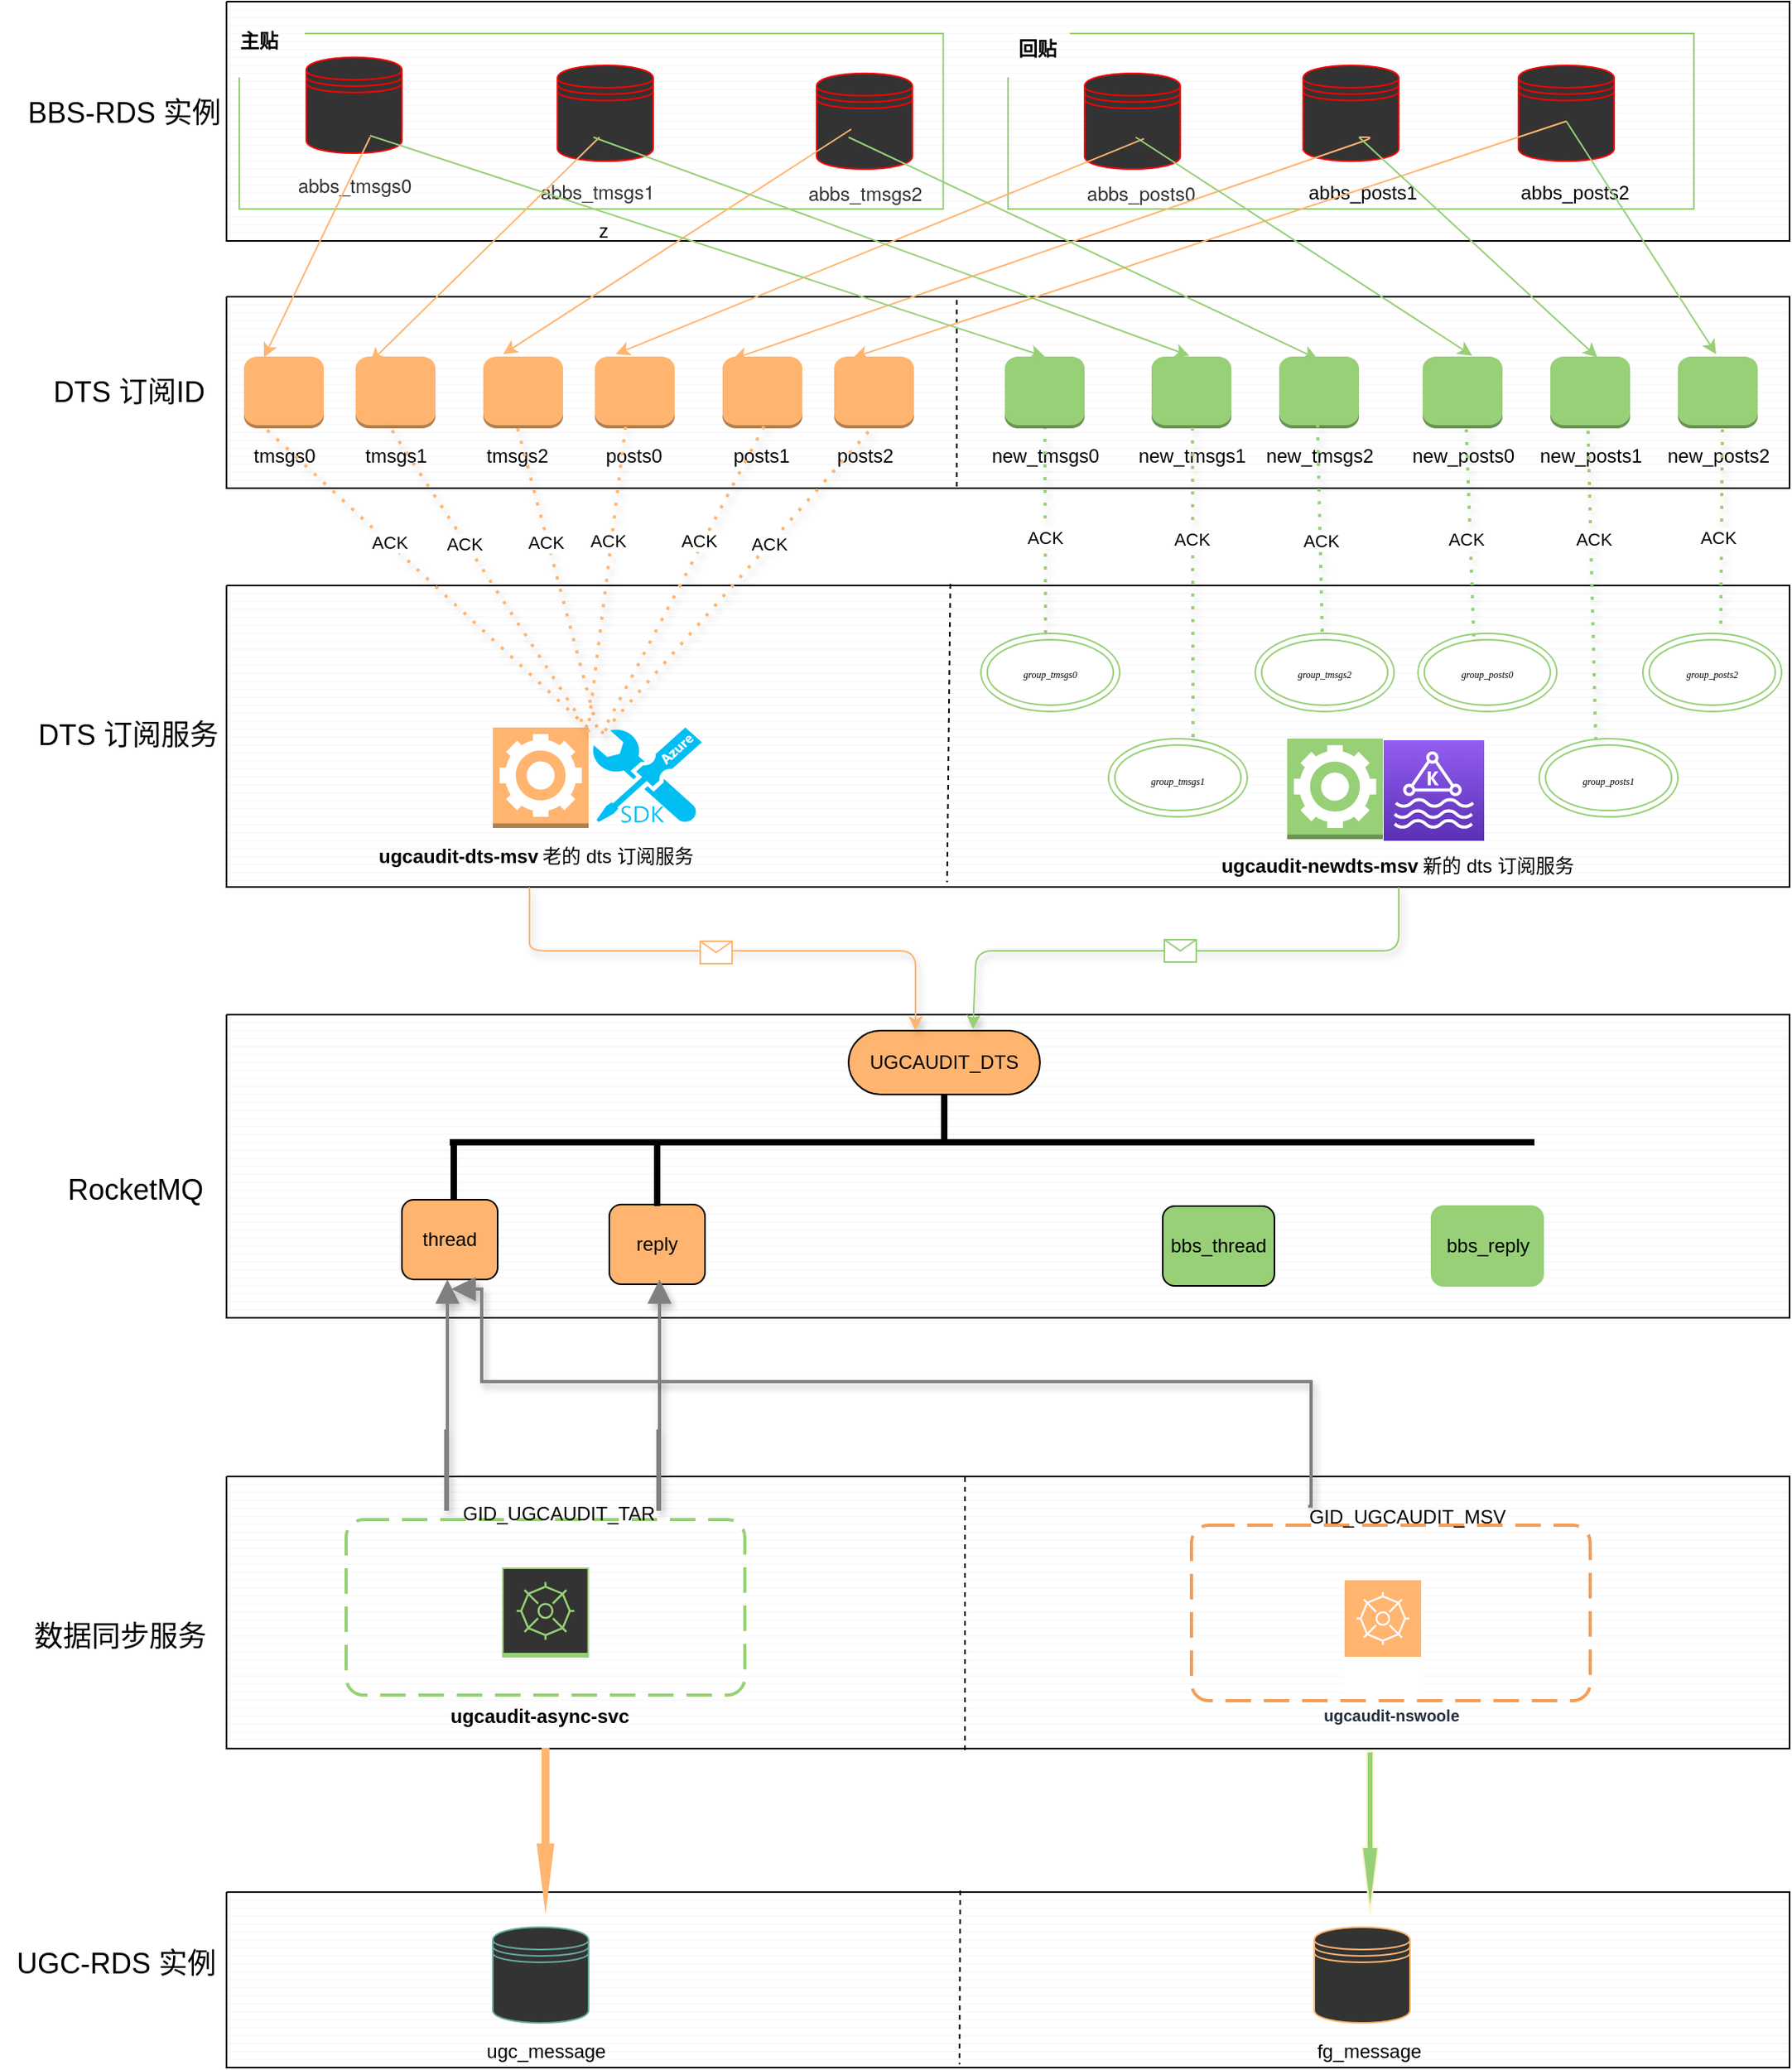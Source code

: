 <mxfile version="14.9.9" type="github">
  <diagram id="wFE0QG_FPsp0jaGvCLVb" name="Page-1">
    <mxGraphModel dx="2516" dy="771" grid="1" gridSize="10" guides="1" tooltips="1" connect="1" arrows="1" fold="1" page="1" pageScale="1" pageWidth="850" pageHeight="1100" math="0" shadow="0">
      <root>
        <mxCell id="0" />
        <mxCell id="1" parent="0" />
        <mxCell id="Ohz8SHrbHRsh5rSiHTiS-2" value="" style="verticalLabelPosition=bottom;verticalAlign=top;html=1;shape=mxgraph.basic.patternFillRect;fillStyle=hor;step=5;fillStrokeWidth=0.2;fillStrokeColor=#dddddd;" vertex="1" parent="1">
          <mxGeometry x="60" y="95" width="980" height="150" as="geometry" />
        </mxCell>
        <mxCell id="Ohz8SHrbHRsh5rSiHTiS-4" value="&lt;font style=&quot;font-size: 18px&quot;&gt;BBS-RDS&amp;nbsp;实例&amp;nbsp;&lt;/font&gt;" style="text;html=1;align=center;verticalAlign=middle;resizable=0;points=[];autosize=1;strokeColor=none;" vertex="1" parent="1">
          <mxGeometry x="-72" y="155" width="140" height="20" as="geometry" />
        </mxCell>
        <mxCell id="Ohz8SHrbHRsh5rSiHTiS-11" value="" style="verticalLabelPosition=bottom;verticalAlign=top;html=1;shape=mxgraph.basic.patternFillRect;fillStyle=hor;step=5;fillStrokeWidth=0.2;fillStrokeColor=#dddddd;" vertex="1" parent="1">
          <mxGeometry x="60" y="280" width="980" height="120" as="geometry" />
        </mxCell>
        <mxCell id="Ohz8SHrbHRsh5rSiHTiS-18" value="" style="outlineConnect=0;dashed=0;verticalLabelPosition=bottom;verticalAlign=top;align=center;html=1;shape=mxgraph.aws3.instance;fillColor=#97D077;gradientColor=none;" vertex="1" parent="1">
          <mxGeometry x="548" y="317.5" width="50" height="45" as="geometry" />
        </mxCell>
        <mxCell id="Ohz8SHrbHRsh5rSiHTiS-24" value="&lt;font style=&quot;font-size: 18px&quot;&gt;DTS&amp;nbsp;订阅ID&amp;nbsp;&lt;/font&gt;" style="text;html=1;align=center;verticalAlign=middle;resizable=0;points=[];autosize=1;strokeColor=none;" vertex="1" parent="1">
          <mxGeometry x="-59" y="330" width="120" height="20" as="geometry" />
        </mxCell>
        <mxCell id="Ohz8SHrbHRsh5rSiHTiS-25" value="" style="verticalLabelPosition=bottom;verticalAlign=top;html=1;shape=mxgraph.basic.patternFillRect;fillStyle=hor;step=5;fillStrokeWidth=0.2;fillStrokeColor=#dddddd;" vertex="1" parent="1">
          <mxGeometry x="60" y="460.96" width="980" height="189.04" as="geometry" />
        </mxCell>
        <mxCell id="Ohz8SHrbHRsh5rSiHTiS-26" value="&lt;font style=&quot;font-size: 18px&quot;&gt;DTS&amp;nbsp;订阅服务&lt;/font&gt;" style="text;html=1;align=center;verticalAlign=middle;resizable=0;points=[];autosize=1;strokeColor=none;" vertex="1" parent="1">
          <mxGeometry x="-67" y="545.48" width="130" height="20" as="geometry" />
        </mxCell>
        <mxCell id="Ohz8SHrbHRsh5rSiHTiS-27" value="" style="outlineConnect=0;dashed=0;verticalLabelPosition=bottom;verticalAlign=top;align=center;html=1;shape=mxgraph.aws3.worker;fillColor=#FFB570;gradientColor=none;" vertex="1" parent="1">
          <mxGeometry x="227" y="550" width="60" height="63" as="geometry" />
        </mxCell>
        <mxCell id="Ohz8SHrbHRsh5rSiHTiS-28" value="" style="outlineConnect=0;dashed=0;verticalLabelPosition=bottom;verticalAlign=top;align=center;html=1;shape=mxgraph.aws3.worker;fillColor=#97D077;gradientColor=none;" vertex="1" parent="1">
          <mxGeometry x="725" y="556.98" width="60" height="63" as="geometry" />
        </mxCell>
        <mxCell id="Ohz8SHrbHRsh5rSiHTiS-29" value="" style="endArrow=none;dashed=1;html=1;entryX=0.459;entryY=0;entryDx=0;entryDy=0;entryPerimeter=0;exitX=0.459;exitY=0.992;exitDx=0;exitDy=0;exitPerimeter=0;" edge="1" parent="1">
          <mxGeometry width="50" height="50" relative="1" as="geometry">
            <mxPoint x="517.82" y="399.04" as="sourcePoint" />
            <mxPoint x="517.82" y="280" as="targetPoint" />
          </mxGeometry>
        </mxCell>
        <mxCell id="Ohz8SHrbHRsh5rSiHTiS-30" value="" style="endArrow=none;dashed=1;html=1;exitX=0.459;exitY=-0.008;exitDx=0;exitDy=0;exitPerimeter=0;entryX=0.461;entryY=0.984;entryDx=0;entryDy=0;entryPerimeter=0;" edge="1" parent="1" target="Ohz8SHrbHRsh5rSiHTiS-25">
          <mxGeometry width="50" height="50" relative="1" as="geometry">
            <mxPoint x="513.82" y="460" as="sourcePoint" />
            <mxPoint x="512.84" y="580.96" as="targetPoint" />
          </mxGeometry>
        </mxCell>
        <mxCell id="Ohz8SHrbHRsh5rSiHTiS-36" value="" style="outlineConnect=0;dashed=0;verticalLabelPosition=bottom;verticalAlign=top;align=center;html=1;shape=mxgraph.aws3.instance;fillColor=#97D077;gradientColor=none;" vertex="1" parent="1">
          <mxGeometry x="640" y="317.5" width="50" height="45" as="geometry" />
        </mxCell>
        <mxCell id="Ohz8SHrbHRsh5rSiHTiS-37" value="" style="outlineConnect=0;dashed=0;verticalLabelPosition=bottom;verticalAlign=top;align=center;html=1;shape=mxgraph.aws3.instance;fillColor=#97D077;gradientColor=none;" vertex="1" parent="1">
          <mxGeometry x="720" y="317.5" width="50" height="45" as="geometry" />
        </mxCell>
        <mxCell id="Ohz8SHrbHRsh5rSiHTiS-38" value="" style="outlineConnect=0;dashed=0;verticalLabelPosition=bottom;verticalAlign=top;align=center;html=1;shape=mxgraph.aws3.instance;fillColor=#97D077;gradientColor=none;" vertex="1" parent="1">
          <mxGeometry x="810" y="317.5" width="50" height="45" as="geometry" />
        </mxCell>
        <mxCell id="Ohz8SHrbHRsh5rSiHTiS-39" value="" style="outlineConnect=0;dashed=0;verticalLabelPosition=bottom;verticalAlign=top;align=center;html=1;shape=mxgraph.aws3.instance;fillColor=#97D077;gradientColor=none;" vertex="1" parent="1">
          <mxGeometry x="890" y="317.5" width="50" height="45" as="geometry" />
        </mxCell>
        <mxCell id="Ohz8SHrbHRsh5rSiHTiS-40" value="" style="outlineConnect=0;dashed=0;verticalLabelPosition=bottom;verticalAlign=top;align=center;html=1;shape=mxgraph.aws3.instance;fillColor=#97D077;gradientColor=none;" vertex="1" parent="1">
          <mxGeometry x="970" y="317.5" width="50" height="45" as="geometry" />
        </mxCell>
        <mxCell id="Ohz8SHrbHRsh5rSiHTiS-42" value="" style="outlineConnect=0;dashed=0;verticalLabelPosition=bottom;verticalAlign=top;align=center;html=1;shape=mxgraph.aws3.instance;fillColor=#FFB570;gradientColor=none;" vertex="1" parent="1">
          <mxGeometry x="71" y="317.5" width="50" height="45" as="geometry" />
        </mxCell>
        <mxCell id="Ohz8SHrbHRsh5rSiHTiS-43" value="" style="outlineConnect=0;dashed=0;verticalLabelPosition=bottom;verticalAlign=top;align=center;html=1;shape=mxgraph.aws3.instance;fillColor=#FFB570;gradientColor=none;" vertex="1" parent="1">
          <mxGeometry x="371" y="317.5" width="50" height="45" as="geometry" />
        </mxCell>
        <mxCell id="Ohz8SHrbHRsh5rSiHTiS-44" value="" style="outlineConnect=0;dashed=0;verticalLabelPosition=bottom;verticalAlign=top;align=center;html=1;shape=mxgraph.aws3.instance;fillColor=#FFB570;gradientColor=none;" vertex="1" parent="1">
          <mxGeometry x="441" y="317.5" width="50" height="45" as="geometry" />
        </mxCell>
        <mxCell id="Ohz8SHrbHRsh5rSiHTiS-45" value="" style="outlineConnect=0;dashed=0;verticalLabelPosition=bottom;verticalAlign=top;align=center;html=1;shape=mxgraph.aws3.instance;fillColor=#FFB570;gradientColor=none;" vertex="1" parent="1">
          <mxGeometry x="291" y="317.5" width="50" height="45" as="geometry" />
        </mxCell>
        <mxCell id="Ohz8SHrbHRsh5rSiHTiS-46" value="" style="outlineConnect=0;dashed=0;verticalLabelPosition=bottom;verticalAlign=top;align=center;html=1;shape=mxgraph.aws3.instance;fillColor=#FFB570;gradientColor=none;" vertex="1" parent="1">
          <mxGeometry x="221" y="317.5" width="50" height="45" as="geometry" />
        </mxCell>
        <mxCell id="Ohz8SHrbHRsh5rSiHTiS-47" value="" style="outlineConnect=0;dashed=0;verticalLabelPosition=bottom;verticalAlign=top;align=center;html=1;shape=mxgraph.aws3.instance;fillColor=#FFB570;gradientColor=none;" vertex="1" parent="1">
          <mxGeometry x="141" y="317.5" width="50" height="45" as="geometry" />
        </mxCell>
        <mxCell id="Ohz8SHrbHRsh5rSiHTiS-48" value="老的 dts&amp;nbsp;订阅服务" style="text;html=1;align=center;verticalAlign=middle;resizable=0;points=[];autosize=1;strokeColor=none;" vertex="1" parent="1">
          <mxGeometry x="250" y="620.98" width="110" height="20" as="geometry" />
        </mxCell>
        <mxCell id="Ohz8SHrbHRsh5rSiHTiS-49" value="&lt;b&gt;ugcaudit-dts-msv&lt;/b&gt;" style="text;html=1;align=center;verticalAlign=middle;resizable=0;points=[];autosize=1;strokeColor=none;" vertex="1" parent="1">
          <mxGeometry x="145" y="620.98" width="120" height="20" as="geometry" />
        </mxCell>
        <mxCell id="Ohz8SHrbHRsh5rSiHTiS-50" value="" style="verticalLabelPosition=bottom;verticalAlign=top;html=1;shape=mxgraph.basic.patternFillRect;fillStyle=hor;step=5;fillStrokeWidth=0.2;fillStrokeColor=#dddddd;" vertex="1" parent="1">
          <mxGeometry x="60" y="730" width="980" height="190" as="geometry" />
        </mxCell>
        <mxCell id="Ohz8SHrbHRsh5rSiHTiS-52" value="&lt;font style=&quot;font-size: 18px&quot;&gt;RocketMQ&amp;nbsp;&lt;/font&gt;" style="text;html=1;align=center;verticalAlign=middle;resizable=0;points=[];autosize=1;strokeColor=none;" vertex="1" parent="1">
          <mxGeometry x="-50" y="830" width="110" height="20" as="geometry" />
        </mxCell>
        <mxCell id="Ohz8SHrbHRsh5rSiHTiS-54" value="UGCAUDIT_DTS" style="rounded=1;whiteSpace=wrap;html=1;fillColor=#FFB570;arcSize=50;" vertex="1" parent="1">
          <mxGeometry x="450" y="740" width="120" height="40" as="geometry" />
        </mxCell>
        <mxCell id="Ohz8SHrbHRsh5rSiHTiS-55" value="thread" style="rounded=1;whiteSpace=wrap;html=1;fillColor=#FFB570;" vertex="1" parent="1">
          <mxGeometry x="170" y="846" width="60" height="50" as="geometry" />
        </mxCell>
        <mxCell id="Ohz8SHrbHRsh5rSiHTiS-57" value="reply" style="rounded=1;whiteSpace=wrap;html=1;fillColor=#FFB570;" vertex="1" parent="1">
          <mxGeometry x="300" y="849" width="60" height="50" as="geometry" />
        </mxCell>
        <mxCell id="Ohz8SHrbHRsh5rSiHTiS-59" value="bbs_reply" style="rounded=1;whiteSpace=wrap;html=1;fillColor=#97D077;strokeColor=#97D077;" vertex="1" parent="1">
          <mxGeometry x="815.5" y="850" width="70" height="50" as="geometry" />
        </mxCell>
        <mxCell id="Ohz8SHrbHRsh5rSiHTiS-60" value="bbs_thread" style="rounded=1;whiteSpace=wrap;html=1;fillColor=#97D077;" vertex="1" parent="1">
          <mxGeometry x="647" y="850" width="70" height="50" as="geometry" />
        </mxCell>
        <mxCell id="Ohz8SHrbHRsh5rSiHTiS-61" value="" style="verticalLabelPosition=bottom;verticalAlign=top;html=1;shape=mxgraph.basic.patternFillRect;fillStyle=hor;step=5;fillStrokeWidth=0.2;fillStrokeColor=#dddddd;" vertex="1" parent="1">
          <mxGeometry x="60" y="1019.5" width="980" height="170.5" as="geometry" />
        </mxCell>
        <mxCell id="Ohz8SHrbHRsh5rSiHTiS-62" value="&lt;font style=&quot;font-size: 18px&quot;&gt;数据同步服务&lt;/font&gt;" style="text;html=1;align=center;verticalAlign=middle;resizable=0;points=[];autosize=1;strokeColor=none;" vertex="1" parent="1">
          <mxGeometry x="-67" y="1110" width="120" height="20" as="geometry" />
        </mxCell>
        <mxCell id="Ohz8SHrbHRsh5rSiHTiS-64" value="" style="outlineConnect=0;fontColor=#232F3E;gradientColor=none;strokeColor=#ffffff;fillColor=#FFB570;dashed=0;verticalLabelPosition=middle;verticalAlign=bottom;align=center;html=1;whiteSpace=wrap;fontSize=10;fontStyle=1;spacing=3;shape=mxgraph.aws4.productIcon;prIcon=mxgraph.aws4.reserved_instance_reporting;" vertex="1" parent="1">
          <mxGeometry x="760" y="1083.5" width="50" height="76.5" as="geometry" />
        </mxCell>
        <mxCell id="Ohz8SHrbHRsh5rSiHTiS-67" value="" style="endArrow=none;dashed=1;html=1;" edge="1" parent="1">
          <mxGeometry width="50" height="50" relative="1" as="geometry">
            <mxPoint x="523" y="1020" as="sourcePoint" />
            <mxPoint x="523" y="1191" as="targetPoint" />
          </mxGeometry>
        </mxCell>
        <mxCell id="Ohz8SHrbHRsh5rSiHTiS-68" value="&lt;span style=&quot;color: rgb(35 , 47 , 62) ; font-size: 10px&quot;&gt;&lt;b&gt;ugcaudit-nswoole&lt;/b&gt;&lt;/span&gt;" style="text;html=1;align=center;verticalAlign=middle;resizable=0;points=[];autosize=1;strokeColor=none;" vertex="1" parent="1">
          <mxGeometry x="730" y="1158.5" width="120" height="20" as="geometry" />
        </mxCell>
        <mxCell id="Ohz8SHrbHRsh5rSiHTiS-69" value="&lt;b&gt;ugcaudit-async-svc&lt;/b&gt;" style="text;html=1;align=center;verticalAlign=middle;resizable=0;points=[];autosize=1;strokeColor=none;" vertex="1" parent="1">
          <mxGeometry x="191" y="1160" width="130" height="20" as="geometry" />
        </mxCell>
        <mxCell id="Ohz8SHrbHRsh5rSiHTiS-66" value="" style="outlineConnect=0;fontColor=#232F3E;gradientColor=none;strokeColor=#97D077;fillColor=#333333;dashed=0;verticalLabelPosition=middle;verticalAlign=bottom;align=center;html=1;whiteSpace=wrap;fontSize=10;fontStyle=1;spacing=3;shape=mxgraph.aws4.productIcon;prIcon=mxgraph.aws4.reserved_instance_reporting;" vertex="1" parent="1">
          <mxGeometry x="232.75" y="1076.5" width="54.5" height="56.5" as="geometry" />
        </mxCell>
        <mxCell id="Ohz8SHrbHRsh5rSiHTiS-71" value="" style="verticalLabelPosition=bottom;verticalAlign=top;html=1;shape=mxgraph.basic.patternFillRect;fillStyle=hor;step=5;fillStrokeWidth=0.2;fillStrokeColor=#dddddd;strokeColor=#000000;" vertex="1" parent="1">
          <mxGeometry x="60" y="1280" width="980" height="110" as="geometry" />
        </mxCell>
        <mxCell id="Ohz8SHrbHRsh5rSiHTiS-73" value="&lt;font style=&quot;font-size: 18px&quot;&gt;UGC-RDS 实例&amp;nbsp;&lt;/font&gt;" style="text;html=1;align=center;verticalAlign=middle;resizable=0;points=[];autosize=1;strokeColor=none;" vertex="1" parent="1">
          <mxGeometry x="-82" y="1315" width="150" height="20" as="geometry" />
        </mxCell>
        <mxCell id="Ohz8SHrbHRsh5rSiHTiS-79" value="" style="shape=datastore;whiteSpace=wrap;html=1;strokeColor=#FFB570;fillColor=#333333;" vertex="1" parent="1">
          <mxGeometry x="742" y="1302" width="60" height="60" as="geometry" />
        </mxCell>
        <mxCell id="Ohz8SHrbHRsh5rSiHTiS-80" value="" style="shape=datastore;whiteSpace=wrap;html=1;strokeColor=#FF0000;fillColor=#333333;" vertex="1" parent="1">
          <mxGeometry x="110" y="130" width="60" height="60" as="geometry" />
        </mxCell>
        <mxCell id="Ohz8SHrbHRsh5rSiHTiS-81" value="" style="shape=datastore;whiteSpace=wrap;html=1;strokeColor=#67AB9F;fillColor=#333333;" vertex="1" parent="1">
          <mxGeometry x="227" y="1302" width="60" height="60" as="geometry" />
        </mxCell>
        <mxCell id="Ohz8SHrbHRsh5rSiHTiS-83" value="" style="endArrow=none;dashed=1;html=1;entryX=0.471;entryY=0.982;entryDx=0;entryDy=0;entryPerimeter=0;" edge="1" parent="1">
          <mxGeometry width="50" height="50" relative="1" as="geometry">
            <mxPoint x="520" y="1279" as="sourcePoint" />
            <mxPoint x="519.58" y="1388.02" as="targetPoint" />
          </mxGeometry>
        </mxCell>
        <mxCell id="Ohz8SHrbHRsh5rSiHTiS-84" value="fg_message" style="text;html=1;align=center;verticalAlign=middle;resizable=0;points=[];autosize=1;strokeColor=none;" vertex="1" parent="1">
          <mxGeometry x="735.5" y="1370" width="80" height="20" as="geometry" />
        </mxCell>
        <mxCell id="Ohz8SHrbHRsh5rSiHTiS-85" value="ugc_message" style="text;html=1;align=center;verticalAlign=middle;resizable=0;points=[];autosize=1;strokeColor=none;" vertex="1" parent="1">
          <mxGeometry x="215" y="1370" width="90" height="20" as="geometry" />
        </mxCell>
        <mxCell id="Ohz8SHrbHRsh5rSiHTiS-86" value="" style="shape=datastore;whiteSpace=wrap;html=1;strokeColor=#FF0000;fillColor=#333333;" vertex="1" parent="1">
          <mxGeometry x="267.5" y="135" width="60" height="60" as="geometry" />
        </mxCell>
        <mxCell id="Ohz8SHrbHRsh5rSiHTiS-87" value="" style="shape=datastore;whiteSpace=wrap;html=1;strokeColor=#FF0000;fillColor=#333333;" vertex="1" parent="1">
          <mxGeometry x="870" y="135" width="60" height="60" as="geometry" />
        </mxCell>
        <mxCell id="Ohz8SHrbHRsh5rSiHTiS-88" value="" style="shape=datastore;whiteSpace=wrap;html=1;strokeColor=#FF0000;fillColor=#333333;" vertex="1" parent="1">
          <mxGeometry x="735" y="135" width="60" height="60" as="geometry" />
        </mxCell>
        <mxCell id="Ohz8SHrbHRsh5rSiHTiS-89" value="" style="shape=datastore;whiteSpace=wrap;html=1;strokeColor=#FF0000;fillColor=#333333;" vertex="1" parent="1">
          <mxGeometry x="598" y="140" width="60" height="60" as="geometry" />
        </mxCell>
        <mxCell id="Ohz8SHrbHRsh5rSiHTiS-90" value="" style="shape=datastore;whiteSpace=wrap;html=1;strokeColor=#FF0000;fillColor=#333333;" vertex="1" parent="1">
          <mxGeometry x="430" y="140" width="60" height="60" as="geometry" />
        </mxCell>
        <mxCell id="Ohz8SHrbHRsh5rSiHTiS-92" value="&lt;span style=&quot;color: rgb(51 , 51 , 51) ; font-family: &amp;#34;helvetica neue&amp;#34; , &amp;#34;luxi sans&amp;#34; , &amp;#34;dejavu sans&amp;#34; , &amp;#34;tahoma&amp;#34; , &amp;#34;hiragino sans gb&amp;#34; , &amp;#34;stheiti&amp;#34; , &amp;#34;microsoft yahei&amp;#34; ; font-size: 12px ; font-style: normal ; font-weight: 400 ; letter-spacing: normal ; text-indent: 0px ; text-transform: none ; word-spacing: 0px ; background-color: rgb(255 , 255 , 255) ; display: inline ; float: none&quot;&gt;abbs_posts0&lt;/span&gt;" style="text;html=1;align=center;verticalAlign=middle;resizable=0;points=[];autosize=1;strokeColor=none;" vertex="1" parent="1">
          <mxGeometry x="593" y="205" width="80" height="20" as="geometry" />
        </mxCell>
        <mxCell id="Ohz8SHrbHRsh5rSiHTiS-98" value="abbs_posts1" style="text;html=1;align=center;verticalAlign=middle;resizable=0;points=[];autosize=1;strokeColor=none;" vertex="1" parent="1">
          <mxGeometry x="732" y="205" width="80" height="20" as="geometry" />
        </mxCell>
        <mxCell id="Ohz8SHrbHRsh5rSiHTiS-99" value="abbs_posts2" style="text;html=1;align=center;verticalAlign=middle;resizable=0;points=[];autosize=1;strokeColor=none;" vertex="1" parent="1">
          <mxGeometry x="865" y="205" width="80" height="20" as="geometry" />
        </mxCell>
        <mxCell id="Ohz8SHrbHRsh5rSiHTiS-100" value="&lt;span style=&quot;color: rgb(51 , 51 , 51) ; font-family: &amp;#34;helvetica neue&amp;#34; , &amp;#34;luxi sans&amp;#34; , &amp;#34;dejavu sans&amp;#34; , &amp;#34;tahoma&amp;#34; , &amp;#34;hiragino sans gb&amp;#34; , &amp;#34;stheiti&amp;#34; , &amp;#34;microsoft yahei&amp;#34; ; background-color: rgb(255 , 255 , 255)&quot;&gt;abbs_tmsgs0&lt;/span&gt;" style="text;html=1;align=center;verticalAlign=middle;resizable=0;points=[];autosize=1;strokeColor=none;" vertex="1" parent="1">
          <mxGeometry x="95" y="200" width="90" height="20" as="geometry" />
        </mxCell>
        <mxCell id="Ohz8SHrbHRsh5rSiHTiS-101" value="&lt;span style=&quot;color: rgb(51 , 51 , 51) ; font-family: &amp;#34;helvetica neue&amp;#34; , &amp;#34;luxi sans&amp;#34; , &amp;#34;dejavu sans&amp;#34; , &amp;#34;tahoma&amp;#34; , &amp;#34;hiragino sans gb&amp;#34; , &amp;#34;stheiti&amp;#34; , &amp;#34;microsoft yahei&amp;#34; ; font-size: 12px ; font-style: normal ; font-weight: 400 ; letter-spacing: normal ; text-indent: 0px ; text-transform: none ; word-spacing: 0px ; background-color: rgb(255 , 255 , 255) ; display: inline ; float: none&quot;&gt;abbs_tmsgs1&lt;/span&gt;" style="text;whiteSpace=wrap;html=1;" vertex="1" parent="1">
          <mxGeometry x="255" y="200" width="70" height="30" as="geometry" />
        </mxCell>
        <mxCell id="Ohz8SHrbHRsh5rSiHTiS-102" value="&lt;span style=&quot;color: rgb(51 , 51 , 51) ; font-family: &amp;#34;helvetica neue&amp;#34; , &amp;#34;luxi sans&amp;#34; , &amp;#34;dejavu sans&amp;#34; , &amp;#34;tahoma&amp;#34; , &amp;#34;hiragino sans gb&amp;#34; , &amp;#34;stheiti&amp;#34; , &amp;#34;microsoft yahei&amp;#34; ; background-color: rgb(255 , 255 , 255)&quot;&gt;abbs_tmsgs2&lt;/span&gt;" style="text;html=1;align=center;verticalAlign=middle;resizable=0;points=[];autosize=1;strokeColor=none;" vertex="1" parent="1">
          <mxGeometry x="415" y="205" width="90" height="20" as="geometry" />
        </mxCell>
        <mxCell id="Ohz8SHrbHRsh5rSiHTiS-108" value="z" style="verticalLabelPosition=bottom;verticalAlign=top;html=1;shape=mxgraph.basic.polygon;polyCoords=[[0.09,0],[0.75,0],[0.97,0],[0.97,0.68],[0.97,1],[0,1],[0,0.75],[0,0.25]];polyline=1;fillColor=none;strokeColor=#97D077;" vertex="1" parent="1">
          <mxGeometry x="68" y="115" width="455" height="110" as="geometry" />
        </mxCell>
        <mxCell id="Ohz8SHrbHRsh5rSiHTiS-109" value="&lt;b&gt;主贴&lt;/b&gt;" style="text;html=1;align=center;verticalAlign=middle;resizable=0;points=[];autosize=1;strokeColor=none;" vertex="1" parent="1">
          <mxGeometry x="60" y="110" width="40" height="20" as="geometry" />
        </mxCell>
        <mxCell id="Ohz8SHrbHRsh5rSiHTiS-110" value="" style="verticalLabelPosition=bottom;verticalAlign=top;html=1;shape=mxgraph.basic.polygon;polyCoords=[[0.09,0],[0.75,0],[1,0],[1,0.65],[1,1],[0,1],[0,0.75],[0,0.25]];polyline=1;fillColor=none;strokeColor=#97D077;" vertex="1" parent="1">
          <mxGeometry x="550" y="115" width="430" height="110" as="geometry" />
        </mxCell>
        <mxCell id="Ohz8SHrbHRsh5rSiHTiS-111" value="&lt;b&gt;回贴&lt;/b&gt;" style="text;html=1;align=center;verticalAlign=middle;resizable=0;points=[];autosize=1;strokeColor=none;" vertex="1" parent="1">
          <mxGeometry x="548" y="115" width="40" height="20" as="geometry" />
        </mxCell>
        <mxCell id="Ohz8SHrbHRsh5rSiHTiS-113" value="tmsgs1" style="text;html=1;align=center;verticalAlign=middle;resizable=0;points=[];autosize=1;strokeColor=none;" vertex="1" parent="1">
          <mxGeometry x="141" y="370" width="50" height="20" as="geometry" />
        </mxCell>
        <mxCell id="Ohz8SHrbHRsh5rSiHTiS-114" value="tmsgs0" style="text;html=1;align=center;verticalAlign=middle;resizable=0;points=[];autosize=1;strokeColor=none;" vertex="1" parent="1">
          <mxGeometry x="71" y="370" width="50" height="20" as="geometry" />
        </mxCell>
        <mxCell id="Ohz8SHrbHRsh5rSiHTiS-115" value="posts0" style="text;html=1;align=center;verticalAlign=middle;resizable=0;points=[];autosize=1;strokeColor=none;" vertex="1" parent="1">
          <mxGeometry x="290" y="370" width="50" height="20" as="geometry" />
        </mxCell>
        <mxCell id="Ohz8SHrbHRsh5rSiHTiS-116" value="tmsgs2" style="text;html=1;align=center;verticalAlign=middle;resizable=0;points=[];autosize=1;strokeColor=none;" vertex="1" parent="1">
          <mxGeometry x="217" y="370" width="50" height="20" as="geometry" />
        </mxCell>
        <mxCell id="Ohz8SHrbHRsh5rSiHTiS-118" value="posts2" style="text;html=1;align=center;verticalAlign=middle;resizable=0;points=[];autosize=1;strokeColor=none;" vertex="1" parent="1">
          <mxGeometry x="435" y="370" width="50" height="20" as="geometry" />
        </mxCell>
        <mxCell id="Ohz8SHrbHRsh5rSiHTiS-119" value="posts1" style="text;html=1;align=center;verticalAlign=middle;resizable=0;points=[];autosize=1;strokeColor=none;" vertex="1" parent="1">
          <mxGeometry x="370" y="370" width="50" height="20" as="geometry" />
        </mxCell>
        <mxCell id="Ohz8SHrbHRsh5rSiHTiS-120" value="new_tmsgs2" style="text;html=1;align=center;verticalAlign=middle;resizable=0;points=[];autosize=1;strokeColor=none;" vertex="1" parent="1">
          <mxGeometry x="705" y="370" width="80" height="20" as="geometry" />
        </mxCell>
        <mxCell id="Ohz8SHrbHRsh5rSiHTiS-121" value="new_tmsgs1" style="text;html=1;align=center;verticalAlign=middle;resizable=0;points=[];autosize=1;strokeColor=none;" vertex="1" parent="1">
          <mxGeometry x="625" y="370" width="80" height="20" as="geometry" />
        </mxCell>
        <mxCell id="Ohz8SHrbHRsh5rSiHTiS-122" value="new_tmsgs0" style="text;html=1;align=center;verticalAlign=middle;resizable=0;points=[];autosize=1;strokeColor=none;" vertex="1" parent="1">
          <mxGeometry x="533" y="370" width="80" height="20" as="geometry" />
        </mxCell>
        <mxCell id="Ohz8SHrbHRsh5rSiHTiS-124" value="new_posts2" style="text;html=1;align=center;verticalAlign=middle;resizable=0;points=[];autosize=1;strokeColor=none;" vertex="1" parent="1">
          <mxGeometry x="955" y="370" width="80" height="20" as="geometry" />
        </mxCell>
        <mxCell id="Ohz8SHrbHRsh5rSiHTiS-125" value="new_posts1" style="text;html=1;align=center;verticalAlign=middle;resizable=0;points=[];autosize=1;strokeColor=none;" vertex="1" parent="1">
          <mxGeometry x="875" y="370" width="80" height="20" as="geometry" />
        </mxCell>
        <mxCell id="Ohz8SHrbHRsh5rSiHTiS-126" value="new_posts0" style="text;html=1;align=center;verticalAlign=middle;resizable=0;points=[];autosize=1;strokeColor=none;" vertex="1" parent="1">
          <mxGeometry x="795" y="370" width="80" height="20" as="geometry" />
        </mxCell>
        <mxCell id="Ohz8SHrbHRsh5rSiHTiS-127" value="" style="endArrow=classic;html=1;entryX=0.024;entryY=0.317;entryDx=0;entryDy=0;entryPerimeter=0;fillColor=#7EA6E0;strokeColor=#FFB570;" edge="1" parent="1" target="Ohz8SHrbHRsh5rSiHTiS-11">
          <mxGeometry width="50" height="50" relative="1" as="geometry">
            <mxPoint x="150" y="180" as="sourcePoint" />
            <mxPoint x="97" y="312" as="targetPoint" />
          </mxGeometry>
        </mxCell>
        <mxCell id="Ohz8SHrbHRsh5rSiHTiS-128" value="" style="endArrow=classic;html=1;strokeColor=#FFB570;entryX=0.092;entryY=0.342;entryDx=0;entryDy=0;entryPerimeter=0;" edge="1" parent="1" target="Ohz8SHrbHRsh5rSiHTiS-11">
          <mxGeometry width="50" height="50" relative="1" as="geometry">
            <mxPoint x="293.83" y="180" as="sourcePoint" />
            <mxPoint x="167" y="317" as="targetPoint" />
          </mxGeometry>
        </mxCell>
        <mxCell id="Ohz8SHrbHRsh5rSiHTiS-129" value="" style="endArrow=classic;html=1;strokeColor=#FFB570;entryX=0.177;entryY=0.3;entryDx=0;entryDy=0;entryPerimeter=0;" edge="1" parent="1" target="Ohz8SHrbHRsh5rSiHTiS-11">
          <mxGeometry width="50" height="50" relative="1" as="geometry">
            <mxPoint x="451.66" y="175" as="sourcePoint" />
            <mxPoint x="399.0" y="343" as="targetPoint" />
          </mxGeometry>
        </mxCell>
        <mxCell id="Ohz8SHrbHRsh5rSiHTiS-130" value="" style="endArrow=classic;html=1;exitX=0.587;exitY=0.573;exitDx=0;exitDy=0;exitPerimeter=0;strokeColor=#FFB570;entryX=0.249;entryY=0.3;entryDx=0;entryDy=0;entryPerimeter=0;" edge="1" parent="1" source="Ohz8SHrbHRsh5rSiHTiS-2" target="Ohz8SHrbHRsh5rSiHTiS-11">
          <mxGeometry width="50" height="50" relative="1" as="geometry">
            <mxPoint x="461.66" y="185" as="sourcePoint" />
            <mxPoint x="340" y="320" as="targetPoint" />
          </mxGeometry>
        </mxCell>
        <mxCell id="Ohz8SHrbHRsh5rSiHTiS-131" value="" style="endArrow=classic;html=1;entryX=0.324;entryY=0.325;entryDx=0;entryDy=0;entryPerimeter=0;strokeColor=#FFB570;" edge="1" parent="1" target="Ohz8SHrbHRsh5rSiHTiS-11">
          <mxGeometry width="50" height="50" relative="1" as="geometry">
            <mxPoint x="770" y="180" as="sourcePoint" />
            <mxPoint x="303.5" y="329.75" as="targetPoint" />
            <Array as="points">
              <mxPoint x="780" y="180" />
            </Array>
          </mxGeometry>
        </mxCell>
        <mxCell id="Ohz8SHrbHRsh5rSiHTiS-132" value="" style="endArrow=classic;html=1;entryX=0.401;entryY=0.317;entryDx=0;entryDy=0;entryPerimeter=0;strokeColor=#FFB570;" edge="1" parent="1" target="Ohz8SHrbHRsh5rSiHTiS-11">
          <mxGeometry width="50" height="50" relative="1" as="geometry">
            <mxPoint x="900" y="170" as="sourcePoint" />
            <mxPoint x="383.6" y="331.04" as="targetPoint" />
            <Array as="points">
              <mxPoint x="900" y="170" />
            </Array>
          </mxGeometry>
        </mxCell>
        <mxCell id="Ohz8SHrbHRsh5rSiHTiS-133" value="" style="endArrow=classic;html=1;entryX=0.5;entryY=0;entryDx=0;entryDy=0;entryPerimeter=0;strokeColor=#97D077;" edge="1" parent="1" target="Ohz8SHrbHRsh5rSiHTiS-18">
          <mxGeometry width="50" height="50" relative="1" as="geometry">
            <mxPoint x="150" y="179" as="sourcePoint" />
            <mxPoint x="510" y="290" as="targetPoint" />
          </mxGeometry>
        </mxCell>
        <mxCell id="Ohz8SHrbHRsh5rSiHTiS-134" value="" style="endArrow=classic;html=1;entryX=0.616;entryY=0.308;entryDx=0;entryDy=0;entryPerimeter=0;strokeColor=#97D077;" edge="1" parent="1" target="Ohz8SHrbHRsh5rSiHTiS-11">
          <mxGeometry width="50" height="50" relative="1" as="geometry">
            <mxPoint x="290" y="180" as="sourcePoint" />
            <mxPoint x="568.82" y="332.96" as="targetPoint" />
          </mxGeometry>
        </mxCell>
        <mxCell id="Ohz8SHrbHRsh5rSiHTiS-135" value="" style="endArrow=classic;html=1;entryX=0.698;entryY=0.325;entryDx=0;entryDy=0;entryPerimeter=0;strokeColor=#97D077;" edge="1" parent="1" target="Ohz8SHrbHRsh5rSiHTiS-11">
          <mxGeometry width="50" height="50" relative="1" as="geometry">
            <mxPoint x="450" y="180" as="sourcePoint" />
            <mxPoint x="673.68" y="326.96" as="targetPoint" />
          </mxGeometry>
        </mxCell>
        <mxCell id="Ohz8SHrbHRsh5rSiHTiS-136" value="" style="endArrow=classic;html=1;entryX=0.797;entryY=0.308;entryDx=0;entryDy=0;entryPerimeter=0;strokeColor=#97D077;" edge="1" parent="1" target="Ohz8SHrbHRsh5rSiHTiS-11">
          <mxGeometry width="50" height="50" relative="1" as="geometry">
            <mxPoint x="630" y="180" as="sourcePoint" />
            <mxPoint x="754.04" y="329" as="targetPoint" />
          </mxGeometry>
        </mxCell>
        <mxCell id="Ohz8SHrbHRsh5rSiHTiS-137" value="" style="endArrow=classic;html=1;entryX=0.877;entryY=0.317;entryDx=0;entryDy=0;entryPerimeter=0;strokeColor=#97D077;" edge="1" parent="1" target="Ohz8SHrbHRsh5rSiHTiS-11">
          <mxGeometry width="50" height="50" relative="1" as="geometry">
            <mxPoint x="770" y="180" as="sourcePoint" />
            <mxPoint x="764.04" y="339" as="targetPoint" />
          </mxGeometry>
        </mxCell>
        <mxCell id="Ohz8SHrbHRsh5rSiHTiS-138" value="" style="endArrow=classic;html=1;entryX=0.953;entryY=0.3;entryDx=0;entryDy=0;entryPerimeter=0;strokeColor=#97D077;" edge="1" parent="1" target="Ohz8SHrbHRsh5rSiHTiS-11">
          <mxGeometry width="50" height="50" relative="1" as="geometry">
            <mxPoint x="900" y="170" as="sourcePoint" />
            <mxPoint x="929.46" y="328.04" as="targetPoint" />
          </mxGeometry>
        </mxCell>
        <mxCell id="Ohz8SHrbHRsh5rSiHTiS-142" value="" style="endArrow=none;dashed=1;html=1;dashPattern=1 3;strokeWidth=2;shadow=1;fillColor=#7EA6E0;entryX=0.021;entryY=0.658;entryDx=0;entryDy=0;entryPerimeter=0;exitX=0.231;exitY=0.471;exitDx=0;exitDy=0;exitPerimeter=0;strokeColor=#FFB570;" edge="1" parent="1" source="Ohz8SHrbHRsh5rSiHTiS-25" target="Ohz8SHrbHRsh5rSiHTiS-11">
          <mxGeometry width="50" height="50" relative="1" as="geometry">
            <mxPoint x="255" y="489.46" as="sourcePoint" />
            <mxPoint x="305" y="439.46" as="targetPoint" />
          </mxGeometry>
        </mxCell>
        <mxCell id="Ohz8SHrbHRsh5rSiHTiS-203" value="ACK" style="edgeLabel;html=1;align=center;verticalAlign=middle;resizable=0;points=[];" vertex="1" connectable="0" parent="Ohz8SHrbHRsh5rSiHTiS-142">
          <mxGeometry x="0.187" y="3" relative="1" as="geometry">
            <mxPoint x="-1" y="-5" as="offset" />
          </mxGeometry>
        </mxCell>
        <mxCell id="Ohz8SHrbHRsh5rSiHTiS-143" value="" style="endArrow=none;dashed=1;html=1;dashPattern=1 3;strokeWidth=2;shadow=1;fillColor=#7EA6E0;entryX=0.102;entryY=0.65;entryDx=0;entryDy=0;entryPerimeter=0;exitX=0.232;exitY=0.487;exitDx=0;exitDy=0;exitPerimeter=0;strokeColor=#FFB570;" edge="1" parent="1" source="Ohz8SHrbHRsh5rSiHTiS-25" target="Ohz8SHrbHRsh5rSiHTiS-11">
          <mxGeometry width="50" height="50" relative="1" as="geometry">
            <mxPoint x="260.12" y="497.96" as="sourcePoint" />
            <mxPoint x="90.58" y="368.96" as="targetPoint" />
          </mxGeometry>
        </mxCell>
        <mxCell id="Ohz8SHrbHRsh5rSiHTiS-204" value="ACK" style="edgeLabel;html=1;align=center;verticalAlign=middle;resizable=0;points=[];" vertex="1" connectable="0" parent="Ohz8SHrbHRsh5rSiHTiS-143">
          <mxGeometry x="0.238" y="-1" relative="1" as="geometry">
            <mxPoint x="-1" y="3" as="offset" />
          </mxGeometry>
        </mxCell>
        <mxCell id="Ohz8SHrbHRsh5rSiHTiS-144" value="" style="endArrow=none;dashed=1;html=1;dashPattern=1 3;strokeWidth=2;shadow=1;fillColor=#7EA6E0;entryX=0.185;entryY=0.65;entryDx=0;entryDy=0;entryPerimeter=0;exitX=0.237;exitY=0.471;exitDx=0;exitDy=0;exitPerimeter=0;strokeColor=#FFB570;" edge="1" parent="1" source="Ohz8SHrbHRsh5rSiHTiS-25" target="Ohz8SHrbHRsh5rSiHTiS-11">
          <mxGeometry width="50" height="50" relative="1" as="geometry">
            <mxPoint x="270.12" y="500.027" as="sourcePoint" />
            <mxPoint x="169.96" y="368" as="targetPoint" />
          </mxGeometry>
        </mxCell>
        <mxCell id="Ohz8SHrbHRsh5rSiHTiS-205" value="ACK" style="edgeLabel;html=1;align=center;verticalAlign=middle;resizable=0;points=[];" vertex="1" connectable="0" parent="Ohz8SHrbHRsh5rSiHTiS-144">
          <mxGeometry x="0.164" y="3" relative="1" as="geometry">
            <mxPoint y="-5" as="offset" />
          </mxGeometry>
        </mxCell>
        <mxCell id="Ohz8SHrbHRsh5rSiHTiS-145" value="" style="endArrow=none;dashed=1;html=1;dashPattern=1 3;strokeWidth=2;shadow=1;fillColor=#7EA6E0;entryX=0.256;entryY=0.633;entryDx=0;entryDy=0;entryPerimeter=0;strokeColor=#FFB570;exitX=0.232;exitY=0.45;exitDx=0;exitDy=0;exitPerimeter=0;" edge="1" parent="1" source="Ohz8SHrbHRsh5rSiHTiS-25" target="Ohz8SHrbHRsh5rSiHTiS-11">
          <mxGeometry width="50" height="50" relative="1" as="geometry">
            <mxPoint x="270" y="490" as="sourcePoint" />
            <mxPoint x="251.3" y="368" as="targetPoint" />
          </mxGeometry>
        </mxCell>
        <mxCell id="Ohz8SHrbHRsh5rSiHTiS-206" value="ACK" style="edgeLabel;html=1;align=center;verticalAlign=middle;resizable=0;points=[];" vertex="1" connectable="0" parent="Ohz8SHrbHRsh5rSiHTiS-145">
          <mxGeometry x="0.166" y="2" relative="1" as="geometry">
            <mxPoint y="-2" as="offset" />
          </mxGeometry>
        </mxCell>
        <mxCell id="Ohz8SHrbHRsh5rSiHTiS-146" value="" style="endArrow=none;dashed=1;html=1;dashPattern=1 3;strokeWidth=2;shadow=1;fillColor=#7EA6E0;entryX=0.344;entryY=0.675;entryDx=0;entryDy=0;entryPerimeter=0;strokeColor=#FFB570;exitX=0.24;exitY=0.492;exitDx=0;exitDy=0;exitPerimeter=0;" edge="1" parent="1" source="Ohz8SHrbHRsh5rSiHTiS-25" target="Ohz8SHrbHRsh5rSiHTiS-11">
          <mxGeometry width="50" height="50" relative="1" as="geometry">
            <mxPoint x="270" y="490" as="sourcePoint" />
            <mxPoint x="320.88" y="365.96" as="targetPoint" />
          </mxGeometry>
        </mxCell>
        <mxCell id="Ohz8SHrbHRsh5rSiHTiS-207" value="ACK" style="edgeLabel;html=1;align=center;verticalAlign=middle;resizable=0;points=[];" vertex="1" connectable="0" parent="Ohz8SHrbHRsh5rSiHTiS-146">
          <mxGeometry x="0.163" y="-1" relative="1" as="geometry">
            <mxPoint y="-9" as="offset" />
          </mxGeometry>
        </mxCell>
        <mxCell id="Ohz8SHrbHRsh5rSiHTiS-147" value="" style="endArrow=none;dashed=1;html=1;dashPattern=1 3;strokeWidth=2;shadow=1;fillColor=#7EA6E0;entryX=0.413;entryY=0.683;entryDx=0;entryDy=0;entryPerimeter=0;strokeColor=#FFB570;exitX=0.242;exitY=0.482;exitDx=0;exitDy=0;exitPerimeter=0;" edge="1" parent="1" source="Ohz8SHrbHRsh5rSiHTiS-25" target="Ohz8SHrbHRsh5rSiHTiS-11">
          <mxGeometry width="50" height="50" relative="1" as="geometry">
            <mxPoint x="270" y="490" as="sourcePoint" />
            <mxPoint x="407.12" y="371" as="targetPoint" />
          </mxGeometry>
        </mxCell>
        <mxCell id="Ohz8SHrbHRsh5rSiHTiS-208" value="ACK" style="edgeLabel;html=1;align=center;verticalAlign=middle;resizable=0;points=[];" vertex="1" connectable="0" parent="Ohz8SHrbHRsh5rSiHTiS-147">
          <mxGeometry x="0.192" y="3" relative="1" as="geometry">
            <mxPoint x="5" y="-2" as="offset" />
          </mxGeometry>
        </mxCell>
        <mxCell id="Ohz8SHrbHRsh5rSiHTiS-148" value="&lt;font style=&quot;font-size: 6px&quot; face=&quot;Tahoma&quot;&gt;&lt;i&gt;group_tmsgs0&lt;/i&gt;&lt;/font&gt;" style="ellipse;shape=doubleEllipse;whiteSpace=wrap;html=1;strokeColor=#97D077;fillColor=#FFFFFF;" vertex="1" parent="1">
          <mxGeometry x="533" y="490.96" width="87" height="49.04" as="geometry" />
        </mxCell>
        <mxCell id="Ohz8SHrbHRsh5rSiHTiS-149" value="&lt;font style=&quot;font-size: 6px&quot; face=&quot;Tahoma&quot;&gt;&lt;i&gt;group_tmsgs2&lt;/i&gt;&lt;/font&gt;" style="ellipse;shape=doubleEllipse;whiteSpace=wrap;html=1;strokeColor=#97D077;fillColor=#FFFFFF;" vertex="1" parent="1">
          <mxGeometry x="705" y="490.96" width="87" height="49.04" as="geometry" />
        </mxCell>
        <mxCell id="Ohz8SHrbHRsh5rSiHTiS-150" value="&lt;font style=&quot;font-size: 6px&quot; face=&quot;Tahoma&quot;&gt;&lt;i&gt;group_tmsgs1&lt;/i&gt;&lt;/font&gt;" style="ellipse;shape=doubleEllipse;whiteSpace=wrap;html=1;strokeColor=#97D077;fillColor=#FFFFFF;" vertex="1" parent="1">
          <mxGeometry x="613" y="556.98" width="87" height="49.04" as="geometry" />
        </mxCell>
        <mxCell id="Ohz8SHrbHRsh5rSiHTiS-151" value="&lt;font style=&quot;font-size: 6px&quot; face=&quot;Tahoma&quot;&gt;&lt;i&gt;group_posts0&lt;/i&gt;&lt;/font&gt;" style="ellipse;shape=doubleEllipse;whiteSpace=wrap;html=1;strokeColor=#97D077;fillColor=#FFFFFF;" vertex="1" parent="1">
          <mxGeometry x="807" y="490.96" width="87" height="49.04" as="geometry" />
        </mxCell>
        <mxCell id="Ohz8SHrbHRsh5rSiHTiS-152" value="&lt;font style=&quot;font-size: 6px&quot; face=&quot;Tahoma&quot;&gt;&lt;i&gt;group_posts2&lt;/i&gt;&lt;/font&gt;" style="ellipse;shape=doubleEllipse;whiteSpace=wrap;html=1;strokeColor=#97D077;fillColor=#FFFFFF;" vertex="1" parent="1">
          <mxGeometry x="948" y="490.96" width="87" height="49.04" as="geometry" />
        </mxCell>
        <mxCell id="Ohz8SHrbHRsh5rSiHTiS-153" value="&lt;font style=&quot;font-size: 6px&quot; face=&quot;Tahoma&quot;&gt;&lt;i&gt;group_posts1&lt;/i&gt;&lt;/font&gt;" style="ellipse;shape=doubleEllipse;whiteSpace=wrap;html=1;strokeColor=#97D077;fillColor=#FFFFFF;" vertex="1" parent="1">
          <mxGeometry x="883" y="556.98" width="87" height="49.04" as="geometry" />
        </mxCell>
        <mxCell id="Ohz8SHrbHRsh5rSiHTiS-154" value="" style="endArrow=none;dashed=1;html=1;dashPattern=1 3;strokeWidth=2;shadow=1;fillColor=#7EA6E0;exitX=0.524;exitY=0.159;exitDx=0;exitDy=0;exitPerimeter=0;strokeColor=#97D077;" edge="1" parent="1" source="Ohz8SHrbHRsh5rSiHTiS-25" target="Ohz8SHrbHRsh5rSiHTiS-18">
          <mxGeometry width="50" height="50" relative="1" as="geometry">
            <mxPoint x="533" y="412.5" as="sourcePoint" />
            <mxPoint x="583" y="362.5" as="targetPoint" />
          </mxGeometry>
        </mxCell>
        <mxCell id="Ohz8SHrbHRsh5rSiHTiS-196" value="ACK" style="edgeLabel;html=1;align=center;verticalAlign=middle;resizable=0;points=[];" vertex="1" connectable="0" parent="Ohz8SHrbHRsh5rSiHTiS-154">
          <mxGeometry x="-0.066" y="1" relative="1" as="geometry">
            <mxPoint as="offset" />
          </mxGeometry>
        </mxCell>
        <mxCell id="Ohz8SHrbHRsh5rSiHTiS-155" value="" style="endArrow=none;dashed=1;html=1;dashPattern=1 3;strokeWidth=2;shadow=1;fillColor=#7EA6E0;entryX=0.618;entryY=0.667;entryDx=0;entryDy=0;entryPerimeter=0;exitX=0.609;exitY=-0.02;exitDx=0;exitDy=0;exitPerimeter=0;strokeColor=#97D077;" edge="1" parent="1" source="Ohz8SHrbHRsh5rSiHTiS-150" target="Ohz8SHrbHRsh5rSiHTiS-11">
          <mxGeometry width="50" height="50" relative="1" as="geometry">
            <mxPoint x="660" y="557" as="sourcePoint" />
            <mxPoint x="583.077" y="372.5" as="targetPoint" />
          </mxGeometry>
        </mxCell>
        <mxCell id="Ohz8SHrbHRsh5rSiHTiS-157" value="" style="endArrow=none;dashed=1;html=1;dashPattern=1 3;strokeWidth=2;shadow=1;fillColor=#7EA6E0;exitX=0.701;exitY=0.154;exitDx=0;exitDy=0;exitPerimeter=0;entryX=0.698;entryY=0.667;entryDx=0;entryDy=0;entryPerimeter=0;strokeColor=#97D077;" edge="1" parent="1" source="Ohz8SHrbHRsh5rSiHTiS-25" target="Ohz8SHrbHRsh5rSiHTiS-11">
          <mxGeometry width="50" height="50" relative="1" as="geometry">
            <mxPoint x="583.52" y="501.017" as="sourcePoint" />
            <mxPoint x="583.077" y="372.5" as="targetPoint" />
          </mxGeometry>
        </mxCell>
        <mxCell id="Ohz8SHrbHRsh5rSiHTiS-158" value="" style="endArrow=none;dashed=1;html=1;dashPattern=1 3;strokeWidth=2;shadow=1;fillColor=#7EA6E0;exitX=0.798;exitY=0.169;exitDx=0;exitDy=0;exitPerimeter=0;entryX=0.793;entryY=0.658;entryDx=0;entryDy=0;entryPerimeter=0;strokeColor=#97D077;" edge="1" parent="1" source="Ohz8SHrbHRsh5rSiHTiS-25" target="Ohz8SHrbHRsh5rSiHTiS-11">
          <mxGeometry width="50" height="50" relative="1" as="geometry">
            <mxPoint x="756.98" y="500.072" as="sourcePoint" />
            <mxPoint x="754.04" y="370.04" as="targetPoint" />
          </mxGeometry>
        </mxCell>
        <mxCell id="Ohz8SHrbHRsh5rSiHTiS-159" value="" style="endArrow=none;dashed=1;html=1;dashPattern=1 3;strokeWidth=2;shadow=1;fillColor=#7EA6E0;exitX=0.876;exitY=0.513;exitDx=0;exitDy=0;exitPerimeter=0;entryX=0.871;entryY=0.675;entryDx=0;entryDy=0;entryPerimeter=0;strokeColor=#97D077;" edge="1" parent="1" source="Ohz8SHrbHRsh5rSiHTiS-25" target="Ohz8SHrbHRsh5rSiHTiS-11">
          <mxGeometry width="50" height="50" relative="1" as="geometry">
            <mxPoint x="852.04" y="502.908" as="sourcePoint" />
            <mxPoint x="847.14" y="368.96" as="targetPoint" />
          </mxGeometry>
        </mxCell>
        <mxCell id="Ohz8SHrbHRsh5rSiHTiS-160" value="" style="endArrow=none;dashed=1;html=1;dashPattern=1 3;strokeWidth=2;shadow=1;fillColor=#7EA6E0;exitX=0.956;exitY=0.127;exitDx=0;exitDy=0;exitPerimeter=0;entryX=0.957;entryY=0.675;entryDx=0;entryDy=0;entryPerimeter=0;strokeColor=#97D077;" edge="1" parent="1" source="Ohz8SHrbHRsh5rSiHTiS-25" target="Ohz8SHrbHRsh5rSiHTiS-11">
          <mxGeometry width="50" height="50" relative="1" as="geometry">
            <mxPoint x="852.04" y="502.908" as="sourcePoint" />
            <mxPoint x="847.14" y="368.96" as="targetPoint" />
          </mxGeometry>
        </mxCell>
        <mxCell id="Ohz8SHrbHRsh5rSiHTiS-161" value="&lt;b&gt;ugcaudit-newdts-msv&lt;/b&gt;" style="text;html=1;align=center;verticalAlign=middle;resizable=0;points=[];autosize=1;strokeColor=none;" vertex="1" parent="1">
          <mxGeometry x="675" y="627" width="140" height="20" as="geometry" />
        </mxCell>
        <mxCell id="Ohz8SHrbHRsh5rSiHTiS-162" value="新的 dts&amp;nbsp;订阅服务" style="text;html=1;align=center;verticalAlign=middle;resizable=0;points=[];autosize=1;strokeColor=none;" vertex="1" parent="1">
          <mxGeometry x="802" y="627" width="110" height="20" as="geometry" />
        </mxCell>
        <mxCell id="Ohz8SHrbHRsh5rSiHTiS-171" value="" style="line;strokeWidth=4;direction=south;html=1;perimeter=backbonePerimeter;points=[];outlineConnect=0;fillColor=#FFFFFF;" vertex="1" parent="1">
          <mxGeometry x="505" y="780" width="10" height="30" as="geometry" />
        </mxCell>
        <mxCell id="Ohz8SHrbHRsh5rSiHTiS-172" value="" style="line;strokeWidth=4;html=1;perimeter=backbonePerimeter;points=[];outlineConnect=0;fillColor=#FFFFFF;" vertex="1" parent="1">
          <mxGeometry x="200" y="805" width="680" height="10" as="geometry" />
        </mxCell>
        <mxCell id="Ohz8SHrbHRsh5rSiHTiS-173" value="" style="line;strokeWidth=4;direction=south;html=1;perimeter=backbonePerimeter;points=[];outlineConnect=0;fillColor=#FFFFFF;" vertex="1" parent="1">
          <mxGeometry x="197.5" y="810" width="10" height="36" as="geometry" />
        </mxCell>
        <mxCell id="Ohz8SHrbHRsh5rSiHTiS-174" value="" style="line;strokeWidth=4;direction=south;html=1;perimeter=backbonePerimeter;points=[];outlineConnect=0;fillColor=#FFFFFF;" vertex="1" parent="1">
          <mxGeometry x="325" y="810" width="10" height="40" as="geometry" />
        </mxCell>
        <mxCell id="Ohz8SHrbHRsh5rSiHTiS-177" value="" style="endArrow=classic;html=1;shadow=1;strokeColor=#FFB570;fillColor=#7EA6E0;entryX=0.5;entryY=0;entryDx=0;entryDy=0;" edge="1" parent="1">
          <mxGeometry relative="1" as="geometry">
            <mxPoint x="250" y="650" as="sourcePoint" />
            <mxPoint x="492" y="740" as="targetPoint" />
            <Array as="points">
              <mxPoint x="250" y="650" />
              <mxPoint x="250" y="670" />
              <mxPoint x="250" y="690" />
              <mxPoint x="492" y="690" />
              <mxPoint x="492" y="740" />
            </Array>
          </mxGeometry>
        </mxCell>
        <mxCell id="Ohz8SHrbHRsh5rSiHTiS-178" value="" style="shape=message;html=1;outlineConnect=0;strokeColor=#FFB570;" vertex="1" parent="Ohz8SHrbHRsh5rSiHTiS-177">
          <mxGeometry width="20" height="14" relative="1" as="geometry">
            <mxPoint x="-19" y="-6" as="offset" />
          </mxGeometry>
        </mxCell>
        <mxCell id="Ohz8SHrbHRsh5rSiHTiS-179" value="" style="endArrow=classic;html=1;shadow=1;strokeColor=#97D077;fillColor=#7EA6E0;exitX=0.75;exitY=1;exitDx=0;exitDy=0;exitPerimeter=0;entryX=0.65;entryY=-0.025;entryDx=0;entryDy=0;entryPerimeter=0;" edge="1" parent="1" source="Ohz8SHrbHRsh5rSiHTiS-25" target="Ohz8SHrbHRsh5rSiHTiS-54">
          <mxGeometry relative="1" as="geometry">
            <mxPoint x="780" y="660" as="sourcePoint" />
            <mxPoint x="533" y="734" as="targetPoint" />
            <Array as="points">
              <mxPoint x="795" y="690" />
              <mxPoint x="530" y="690" />
            </Array>
          </mxGeometry>
        </mxCell>
        <mxCell id="Ohz8SHrbHRsh5rSiHTiS-180" value="" style="shape=message;html=1;outlineConnect=0;strokeColor=#97D077;" vertex="1" parent="Ohz8SHrbHRsh5rSiHTiS-179">
          <mxGeometry width="20" height="14" relative="1" as="geometry">
            <mxPoint x="-10" y="-7" as="offset" />
          </mxGeometry>
        </mxCell>
        <mxCell id="Ohz8SHrbHRsh5rSiHTiS-183" value="" style="html=1;shadow=0;dashed=0;align=center;verticalAlign=middle;shape=mxgraph.arrows2.arrow;dy=0.6;dx=40;direction=south;notch=0;strokeColor=#FFB570;fillColor=#FFB570;" vertex="1" parent="1">
          <mxGeometry x="255" y="1190" width="10" height="100" as="geometry" />
        </mxCell>
        <mxCell id="Ohz8SHrbHRsh5rSiHTiS-186" value="" style="html=1;shadow=0;dashed=0;align=center;verticalAlign=middle;shape=mxgraph.arrows2.arrow;dy=0.6;dx=40;direction=south;notch=0;strokeColor=#FFF2CC;fillColor=#97D077;" vertex="1" parent="1">
          <mxGeometry x="772" y="1192" width="10" height="100" as="geometry" />
        </mxCell>
        <mxCell id="Ohz8SHrbHRsh5rSiHTiS-192" value="" style="points=[[0,0,0],[0.25,0,0],[0.5,0,0],[0.75,0,0],[1,0,0],[0,1,0],[0.25,1,0],[0.5,1,0],[0.75,1,0],[1,1,0],[0,0.25,0],[0,0.5,0],[0,0.75,0],[1,0.25,0],[1,0.5,0],[1,0.75,0]];outlineConnect=0;fontColor=#232F3E;gradientColor=#945DF2;gradientDirection=north;fillColor=#5A30B5;strokeColor=#ffffff;dashed=0;verticalLabelPosition=bottom;verticalAlign=top;align=center;html=1;fontSize=12;fontStyle=0;aspect=fixed;shape=mxgraph.aws4.resourceIcon;resIcon=mxgraph.aws4.managed_streaming_for_kafka;" vertex="1" parent="1">
          <mxGeometry x="785.5" y="557.98" width="63" height="63" as="geometry" />
        </mxCell>
        <mxCell id="Ohz8SHrbHRsh5rSiHTiS-193" value="" style="verticalLabelPosition=bottom;html=1;verticalAlign=top;align=center;strokeColor=none;fillColor=#00BEF2;shape=mxgraph.azure.azure_sdk;" vertex="1" parent="1">
          <mxGeometry x="289" y="550" width="69" height="60" as="geometry" />
        </mxCell>
        <mxCell id="Ohz8SHrbHRsh5rSiHTiS-197" value="ACK" style="edgeLabel;html=1;align=center;verticalAlign=middle;resizable=0;points=[];" vertex="1" connectable="0" parent="1">
          <mxGeometry x="708.003" y="433.001" as="geometry">
            <mxPoint x="129" y="-1" as="offset" />
          </mxGeometry>
        </mxCell>
        <mxCell id="Ohz8SHrbHRsh5rSiHTiS-198" value="ACK" style="edgeLabel;html=1;align=center;verticalAlign=middle;resizable=0;points=[];" vertex="1" connectable="0" parent="1">
          <mxGeometry x="917.003" y="432.001" as="geometry" />
        </mxCell>
        <mxCell id="Ohz8SHrbHRsh5rSiHTiS-199" value="ACK" style="edgeLabel;html=1;align=center;verticalAlign=middle;resizable=0;points=[];" vertex="1" connectable="0" parent="1">
          <mxGeometry x="598.313" y="455.021" as="geometry">
            <mxPoint x="66" y="-23" as="offset" />
          </mxGeometry>
        </mxCell>
        <mxCell id="Ohz8SHrbHRsh5rSiHTiS-200" value="ACK" style="edgeLabel;html=1;align=center;verticalAlign=middle;resizable=0;points=[];" vertex="1" connectable="0" parent="1">
          <mxGeometry x="717.003" y="436.001" as="geometry">
            <mxPoint x="29" y="-3" as="offset" />
          </mxGeometry>
        </mxCell>
        <mxCell id="Ohz8SHrbHRsh5rSiHTiS-201" value="ACK" style="edgeLabel;html=1;align=center;verticalAlign=middle;resizable=0;points=[];" vertex="1" connectable="0" parent="1">
          <mxGeometry x="960.003" y="454.021" as="geometry">
            <mxPoint x="35" y="-23" as="offset" />
          </mxGeometry>
        </mxCell>
        <mxCell id="Ohz8SHrbHRsh5rSiHTiS-210" value="" style="strokeWidth=2;dashed=0;align=center;fontSize=8;html=1;shape=rect;fillColor=#97D077;" vertex="1" parent="1">
          <mxGeometry x="590" y="1020" as="geometry" />
        </mxCell>
        <mxCell id="Ohz8SHrbHRsh5rSiHTiS-212" value="" style="rounded=0;edgeStyle=orthogonalEdgeStyle;endArrow=block;endSize=10;dashed=0;html=1;strokeColor=#808080;strokeWidth=2;shadow=1;fillColor=#7EA6E0;entryX=0.5;entryY=1;entryDx=0;entryDy=0;" edge="1" parent="1">
          <mxGeometry relative="1" as="geometry">
            <mxPoint x="198.5" y="896" as="targetPoint" />
            <mxPoint x="197.5" y="990" as="sourcePoint" />
            <Array as="points">
              <mxPoint x="197.5" y="1040" />
              <mxPoint x="198.5" y="1040" />
            </Array>
          </mxGeometry>
        </mxCell>
        <mxCell id="Ohz8SHrbHRsh5rSiHTiS-222" value="" style="rounded=1;arcSize=10;dashed=1;strokeColor=#F59D56;fillColor=none;gradientColor=none;dashPattern=8 4;strokeWidth=2;" vertex="1" parent="1">
          <mxGeometry x="665" y="1050" width="250" height="110" as="geometry" />
        </mxCell>
        <mxCell id="Ohz8SHrbHRsh5rSiHTiS-227" value="" style="rounded=0;edgeStyle=orthogonalEdgeStyle;endArrow=block;endSize=10;dashed=0;html=1;strokeColor=#808080;strokeWidth=2;shadow=1;fillColor=#7EA6E0;entryX=0.5;entryY=1;entryDx=0;entryDy=0;" edge="1" parent="1">
          <mxGeometry relative="1" as="geometry">
            <mxPoint x="331.5" y="896" as="targetPoint" />
            <mxPoint x="330.5" y="990" as="sourcePoint" />
            <Array as="points">
              <mxPoint x="331" y="1040" />
              <mxPoint x="332" y="1040" />
            </Array>
          </mxGeometry>
        </mxCell>
        <mxCell id="Ohz8SHrbHRsh5rSiHTiS-228" value="GID_UGCAUDIT_MSV" style="text;html=1;align=center;verticalAlign=middle;resizable=0;points=[];autosize=1;strokeColor=none;" vertex="1" parent="1">
          <mxGeometry x="730" y="1035" width="140" height="20" as="geometry" />
        </mxCell>
        <mxCell id="Ohz8SHrbHRsh5rSiHTiS-234" value="" style="rounded=1;arcSize=10;dashed=1;strokeColor=#97D077;fillColor=none;gradientColor=none;dashPattern=8 4;strokeWidth=2;" vertex="1" parent="1">
          <mxGeometry x="135" y="1046.5" width="250" height="110" as="geometry" />
        </mxCell>
        <mxCell id="Ohz8SHrbHRsh5rSiHTiS-235" value="GID_UGCAUDIT_TAR" style="text;html=1;align=center;verticalAlign=middle;resizable=0;points=[];autosize=1;strokeColor=none;" vertex="1" parent="1">
          <mxGeometry x="197.5" y="1033" width="140" height="20" as="geometry" />
        </mxCell>
        <mxCell id="Ohz8SHrbHRsh5rSiHTiS-236" value="" style="rounded=0;edgeStyle=orthogonalEdgeStyle;endArrow=block;endSize=10;dashed=0;html=1;strokeColor=#808080;strokeWidth=2;shadow=1;fillColor=#7EA6E0;entryX=0.144;entryY=0.905;entryDx=0;entryDy=0;entryPerimeter=0;exitX=0.692;exitY=0.109;exitDx=0;exitDy=0;exitPerimeter=0;" edge="1" parent="1" source="Ohz8SHrbHRsh5rSiHTiS-61" target="Ohz8SHrbHRsh5rSiHTiS-50">
          <mxGeometry relative="1" as="geometry">
            <mxPoint x="765.5" y="919" as="targetPoint" />
            <mxPoint x="764.5" y="1013" as="sourcePoint" />
            <Array as="points">
              <mxPoint x="740" y="1038" />
              <mxPoint x="740" y="960" />
              <mxPoint x="220" y="960" />
              <mxPoint x="220" y="902" />
            </Array>
          </mxGeometry>
        </mxCell>
      </root>
    </mxGraphModel>
  </diagram>
</mxfile>
